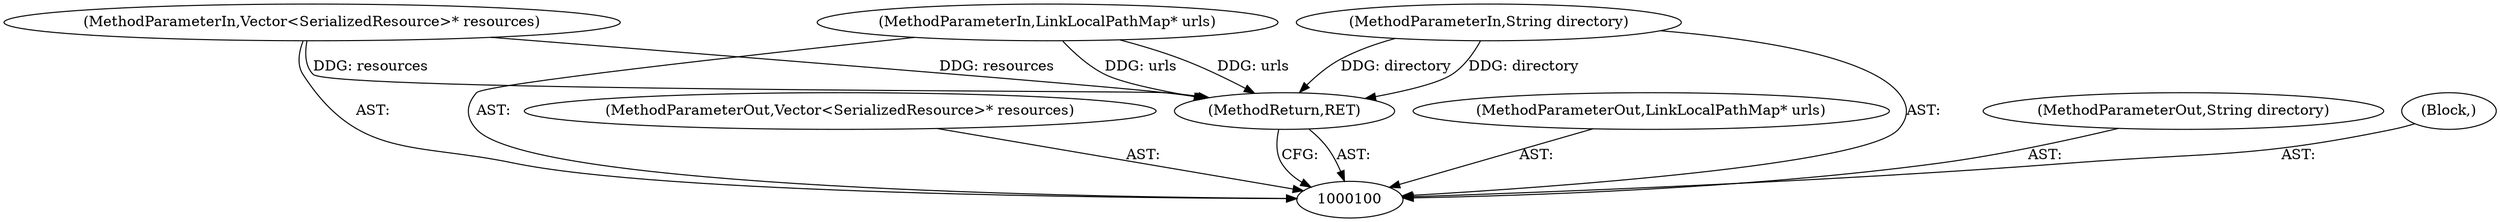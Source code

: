 digraph "1_Chrome_7f0126ff011142c8619b10a6e64d04d1745c503a_0" {
"1000105" [label="(MethodReturn,RET)"];
"1000101" [label="(MethodParameterIn,Vector<SerializedResource>* resources)"];
"1000112" [label="(MethodParameterOut,Vector<SerializedResource>* resources)"];
"1000102" [label="(MethodParameterIn,LinkLocalPathMap* urls)"];
"1000113" [label="(MethodParameterOut,LinkLocalPathMap* urls)"];
"1000103" [label="(MethodParameterIn,String directory)"];
"1000114" [label="(MethodParameterOut,String directory)"];
"1000104" [label="(Block,)"];
"1000105" -> "1000100"  [label="AST: "];
"1000105" -> "1000100"  [label="CFG: "];
"1000103" -> "1000105"  [label="DDG: directory"];
"1000102" -> "1000105"  [label="DDG: urls"];
"1000101" -> "1000105"  [label="DDG: resources"];
"1000101" -> "1000100"  [label="AST: "];
"1000101" -> "1000105"  [label="DDG: resources"];
"1000112" -> "1000100"  [label="AST: "];
"1000102" -> "1000100"  [label="AST: "];
"1000102" -> "1000105"  [label="DDG: urls"];
"1000113" -> "1000100"  [label="AST: "];
"1000103" -> "1000100"  [label="AST: "];
"1000103" -> "1000105"  [label="DDG: directory"];
"1000114" -> "1000100"  [label="AST: "];
"1000104" -> "1000100"  [label="AST: "];
}
